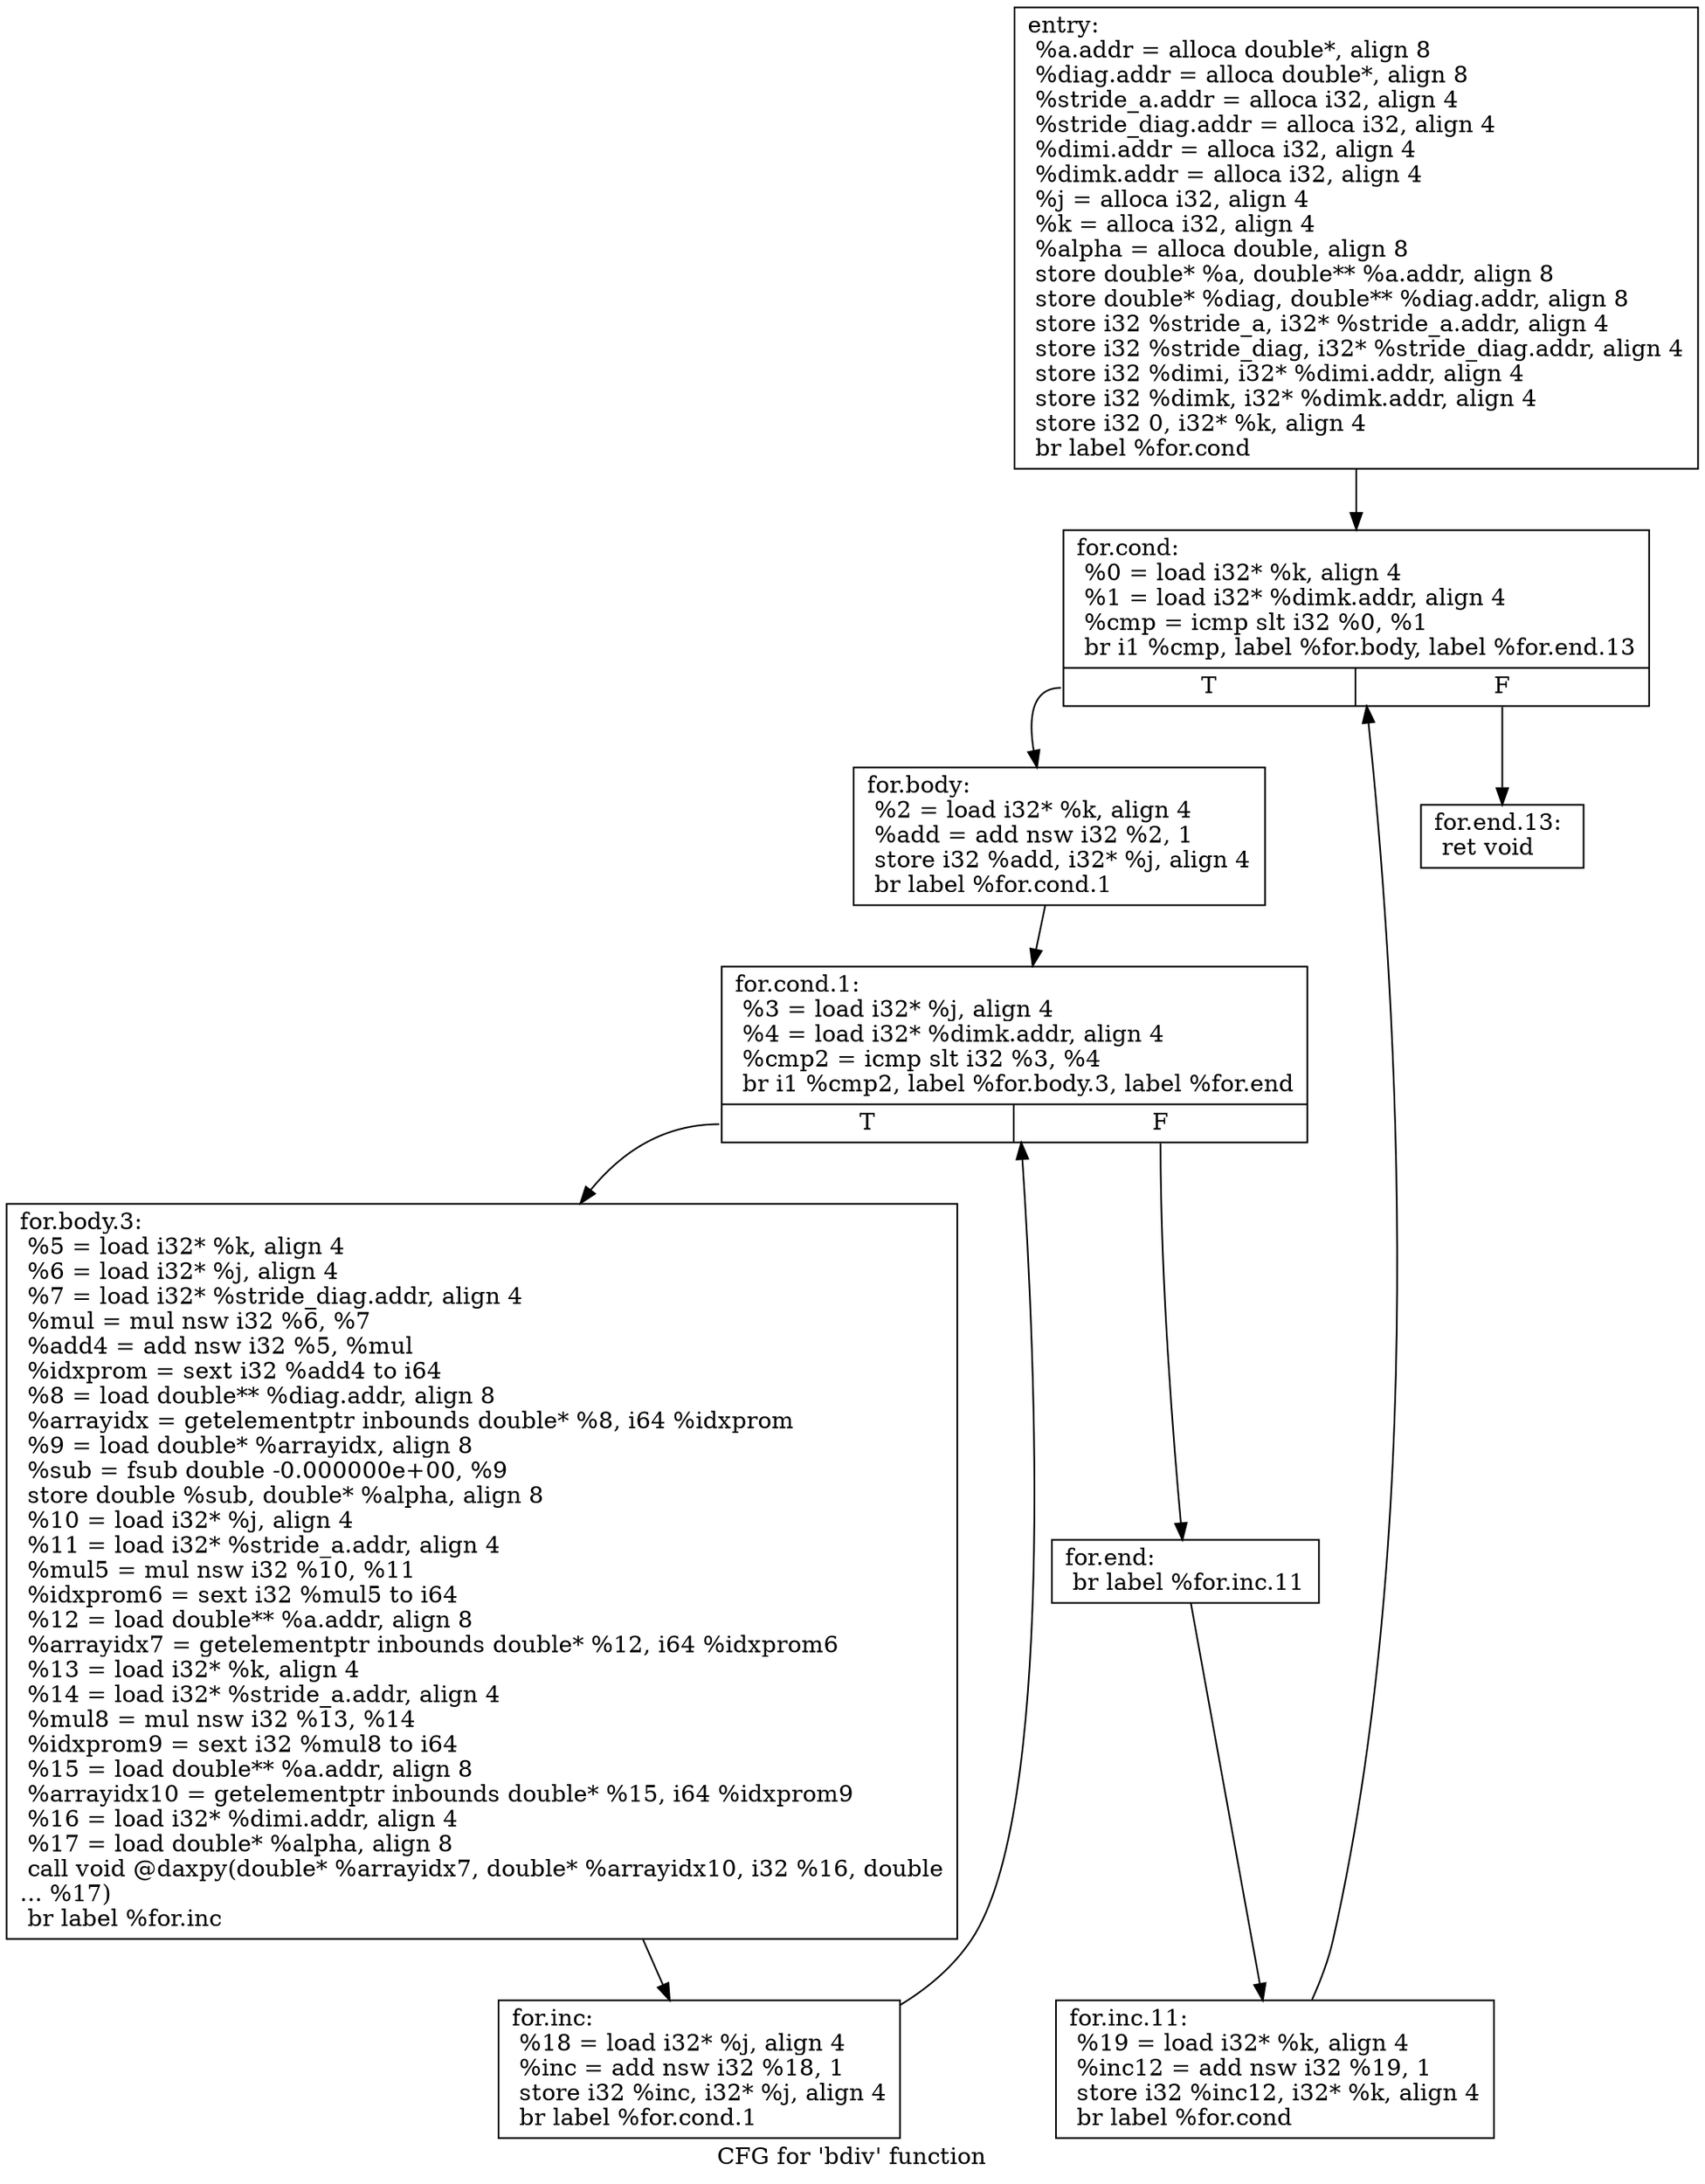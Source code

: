 digraph "CFG for 'bdiv' function" {
	label="CFG for 'bdiv' function";

	Node0x4926f80 [shape=record,label="{entry:\l  %a.addr = alloca double*, align 8\l  %diag.addr = alloca double*, align 8\l  %stride_a.addr = alloca i32, align 4\l  %stride_diag.addr = alloca i32, align 4\l  %dimi.addr = alloca i32, align 4\l  %dimk.addr = alloca i32, align 4\l  %j = alloca i32, align 4\l  %k = alloca i32, align 4\l  %alpha = alloca double, align 8\l  store double* %a, double** %a.addr, align 8\l  store double* %diag, double** %diag.addr, align 8\l  store i32 %stride_a, i32* %stride_a.addr, align 4\l  store i32 %stride_diag, i32* %stride_diag.addr, align 4\l  store i32 %dimi, i32* %dimi.addr, align 4\l  store i32 %dimk, i32* %dimk.addr, align 4\l  store i32 0, i32* %k, align 4\l  br label %for.cond\l}"];
	Node0x4926f80 -> Node0x4926fd0;
	Node0x4926fd0 [shape=record,label="{for.cond:                                         \l  %0 = load i32* %k, align 4\l  %1 = load i32* %dimk.addr, align 4\l  %cmp = icmp slt i32 %0, %1\l  br i1 %cmp, label %for.body, label %for.end.13\l|{<s0>T|<s1>F}}"];
	Node0x4926fd0:s0 -> Node0x4927020;
	Node0x4926fd0:s1 -> Node0x4927200;
	Node0x4927020 [shape=record,label="{for.body:                                         \l  %2 = load i32* %k, align 4\l  %add = add nsw i32 %2, 1\l  store i32 %add, i32* %j, align 4\l  br label %for.cond.1\l}"];
	Node0x4927020 -> Node0x4927070;
	Node0x4927070 [shape=record,label="{for.cond.1:                                       \l  %3 = load i32* %j, align 4\l  %4 = load i32* %dimk.addr, align 4\l  %cmp2 = icmp slt i32 %3, %4\l  br i1 %cmp2, label %for.body.3, label %for.end\l|{<s0>T|<s1>F}}"];
	Node0x4927070:s0 -> Node0x49270c0;
	Node0x4927070:s1 -> Node0x4927160;
	Node0x49270c0 [shape=record,label="{for.body.3:                                       \l  %5 = load i32* %k, align 4\l  %6 = load i32* %j, align 4\l  %7 = load i32* %stride_diag.addr, align 4\l  %mul = mul nsw i32 %6, %7\l  %add4 = add nsw i32 %5, %mul\l  %idxprom = sext i32 %add4 to i64\l  %8 = load double** %diag.addr, align 8\l  %arrayidx = getelementptr inbounds double* %8, i64 %idxprom\l  %9 = load double* %arrayidx, align 8\l  %sub = fsub double -0.000000e+00, %9\l  store double %sub, double* %alpha, align 8\l  %10 = load i32* %j, align 4\l  %11 = load i32* %stride_a.addr, align 4\l  %mul5 = mul nsw i32 %10, %11\l  %idxprom6 = sext i32 %mul5 to i64\l  %12 = load double** %a.addr, align 8\l  %arrayidx7 = getelementptr inbounds double* %12, i64 %idxprom6\l  %13 = load i32* %k, align 4\l  %14 = load i32* %stride_a.addr, align 4\l  %mul8 = mul nsw i32 %13, %14\l  %idxprom9 = sext i32 %mul8 to i64\l  %15 = load double** %a.addr, align 8\l  %arrayidx10 = getelementptr inbounds double* %15, i64 %idxprom9\l  %16 = load i32* %dimi.addr, align 4\l  %17 = load double* %alpha, align 8\l  call void @daxpy(double* %arrayidx7, double* %arrayidx10, i32 %16, double\l... %17)\l  br label %for.inc\l}"];
	Node0x49270c0 -> Node0x4927110;
	Node0x4927110 [shape=record,label="{for.inc:                                          \l  %18 = load i32* %j, align 4\l  %inc = add nsw i32 %18, 1\l  store i32 %inc, i32* %j, align 4\l  br label %for.cond.1\l}"];
	Node0x4927110 -> Node0x4927070;
	Node0x4927160 [shape=record,label="{for.end:                                          \l  br label %for.inc.11\l}"];
	Node0x4927160 -> Node0x49271b0;
	Node0x49271b0 [shape=record,label="{for.inc.11:                                       \l  %19 = load i32* %k, align 4\l  %inc12 = add nsw i32 %19, 1\l  store i32 %inc12, i32* %k, align 4\l  br label %for.cond\l}"];
	Node0x49271b0 -> Node0x4926fd0;
	Node0x4927200 [shape=record,label="{for.end.13:                                       \l  ret void\l}"];
}
